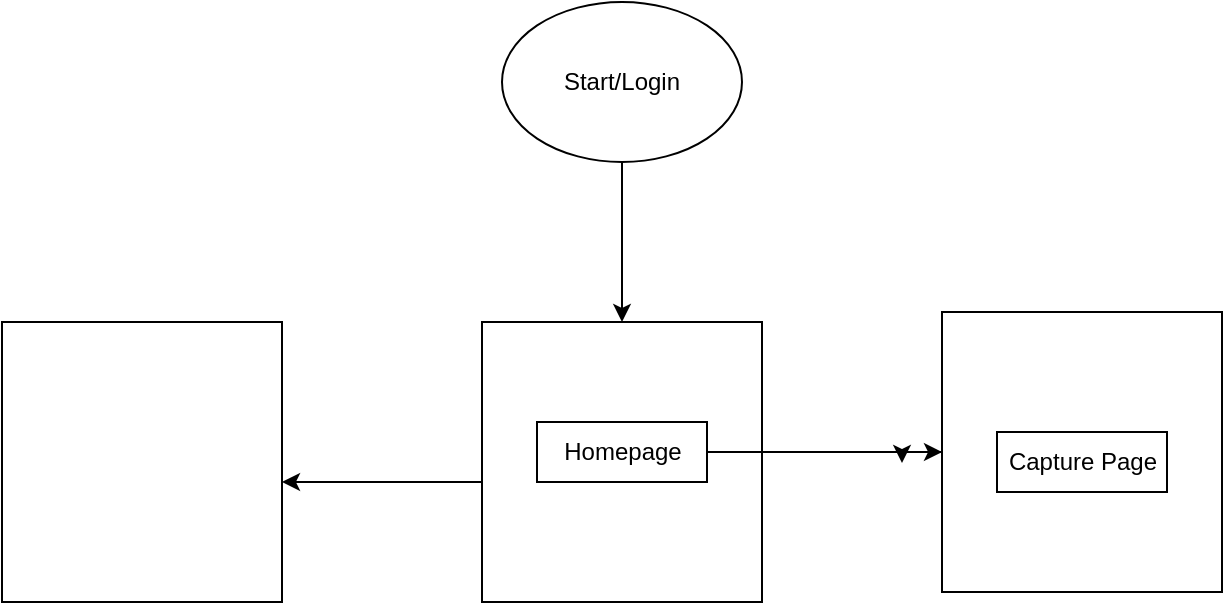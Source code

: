 <mxfile version="24.2.1" type="github">
  <diagram name="Page-1" id="uCqMreDZhbsztB-0QDAR">
    <mxGraphModel dx="1257" dy="669" grid="1" gridSize="10" guides="1" tooltips="1" connect="1" arrows="1" fold="1" page="1" pageScale="1" pageWidth="827" pageHeight="1169" math="0" shadow="0">
      <root>
        <mxCell id="0" />
        <mxCell id="1" parent="0" />
        <mxCell id="vH1yqLwJxpcFogSsE4pW-1" value="Start/Login" style="ellipse;whiteSpace=wrap;html=1;" vertex="1" parent="1">
          <mxGeometry x="350" y="30" width="120" height="80" as="geometry" />
        </mxCell>
        <mxCell id="vH1yqLwJxpcFogSsE4pW-2" value="" style="endArrow=classic;html=1;rounded=0;exitX=0.5;exitY=1;exitDx=0;exitDy=0;" edge="1" parent="1" source="vH1yqLwJxpcFogSsE4pW-1">
          <mxGeometry width="50" height="50" relative="1" as="geometry">
            <mxPoint x="390" y="270" as="sourcePoint" />
            <mxPoint x="410" y="190" as="targetPoint" />
          </mxGeometry>
        </mxCell>
        <mxCell id="vH1yqLwJxpcFogSsE4pW-3" value="" style="whiteSpace=wrap;html=1;aspect=fixed;" vertex="1" parent="1">
          <mxGeometry x="340" y="190" width="140" height="140" as="geometry" />
        </mxCell>
        <mxCell id="vH1yqLwJxpcFogSsE4pW-5" value="Homepage" style="rounded=0;whiteSpace=wrap;html=1;" vertex="1" parent="1">
          <mxGeometry x="367.5" y="240" width="85" height="30" as="geometry" />
        </mxCell>
        <mxCell id="vH1yqLwJxpcFogSsE4pW-8" value="" style="endArrow=classic;html=1;rounded=0;exitX=1;exitY=0.5;exitDx=0;exitDy=0;entryX=0;entryY=0.5;entryDx=0;entryDy=0;" edge="1" parent="1" source="vH1yqLwJxpcFogSsE4pW-5" target="vH1yqLwJxpcFogSsE4pW-9">
          <mxGeometry width="50" height="50" relative="1" as="geometry">
            <mxPoint x="530" y="280" as="sourcePoint" />
            <mxPoint x="540" y="260" as="targetPoint" />
          </mxGeometry>
        </mxCell>
        <mxCell id="vH1yqLwJxpcFogSsE4pW-11" style="edgeStyle=orthogonalEdgeStyle;rounded=0;orthogonalLoop=1;jettySize=auto;html=1;" edge="1" parent="1" source="vH1yqLwJxpcFogSsE4pW-9">
          <mxGeometry relative="1" as="geometry">
            <mxPoint x="550" y="260" as="targetPoint" />
          </mxGeometry>
        </mxCell>
        <mxCell id="vH1yqLwJxpcFogSsE4pW-9" value="" style="whiteSpace=wrap;html=1;aspect=fixed;" vertex="1" parent="1">
          <mxGeometry x="570" y="185" width="140" height="140" as="geometry" />
        </mxCell>
        <mxCell id="vH1yqLwJxpcFogSsE4pW-10" value="Capture Page" style="rounded=0;whiteSpace=wrap;html=1;" vertex="1" parent="1">
          <mxGeometry x="597.5" y="245" width="85" height="30" as="geometry" />
        </mxCell>
        <mxCell id="vH1yqLwJxpcFogSsE4pW-12" value="" style="endArrow=classic;html=1;rounded=0;exitX=0;exitY=0.571;exitDx=0;exitDy=0;exitPerimeter=0;" edge="1" parent="1" source="vH1yqLwJxpcFogSsE4pW-3">
          <mxGeometry width="50" height="50" relative="1" as="geometry">
            <mxPoint x="270" y="260" as="sourcePoint" />
            <mxPoint x="240" y="270" as="targetPoint" />
            <Array as="points">
              <mxPoint x="270" y="270" />
            </Array>
          </mxGeometry>
        </mxCell>
        <mxCell id="vH1yqLwJxpcFogSsE4pW-13" value="" style="whiteSpace=wrap;html=1;aspect=fixed;" vertex="1" parent="1">
          <mxGeometry x="100" y="190" width="140" height="140" as="geometry" />
        </mxCell>
      </root>
    </mxGraphModel>
  </diagram>
</mxfile>
